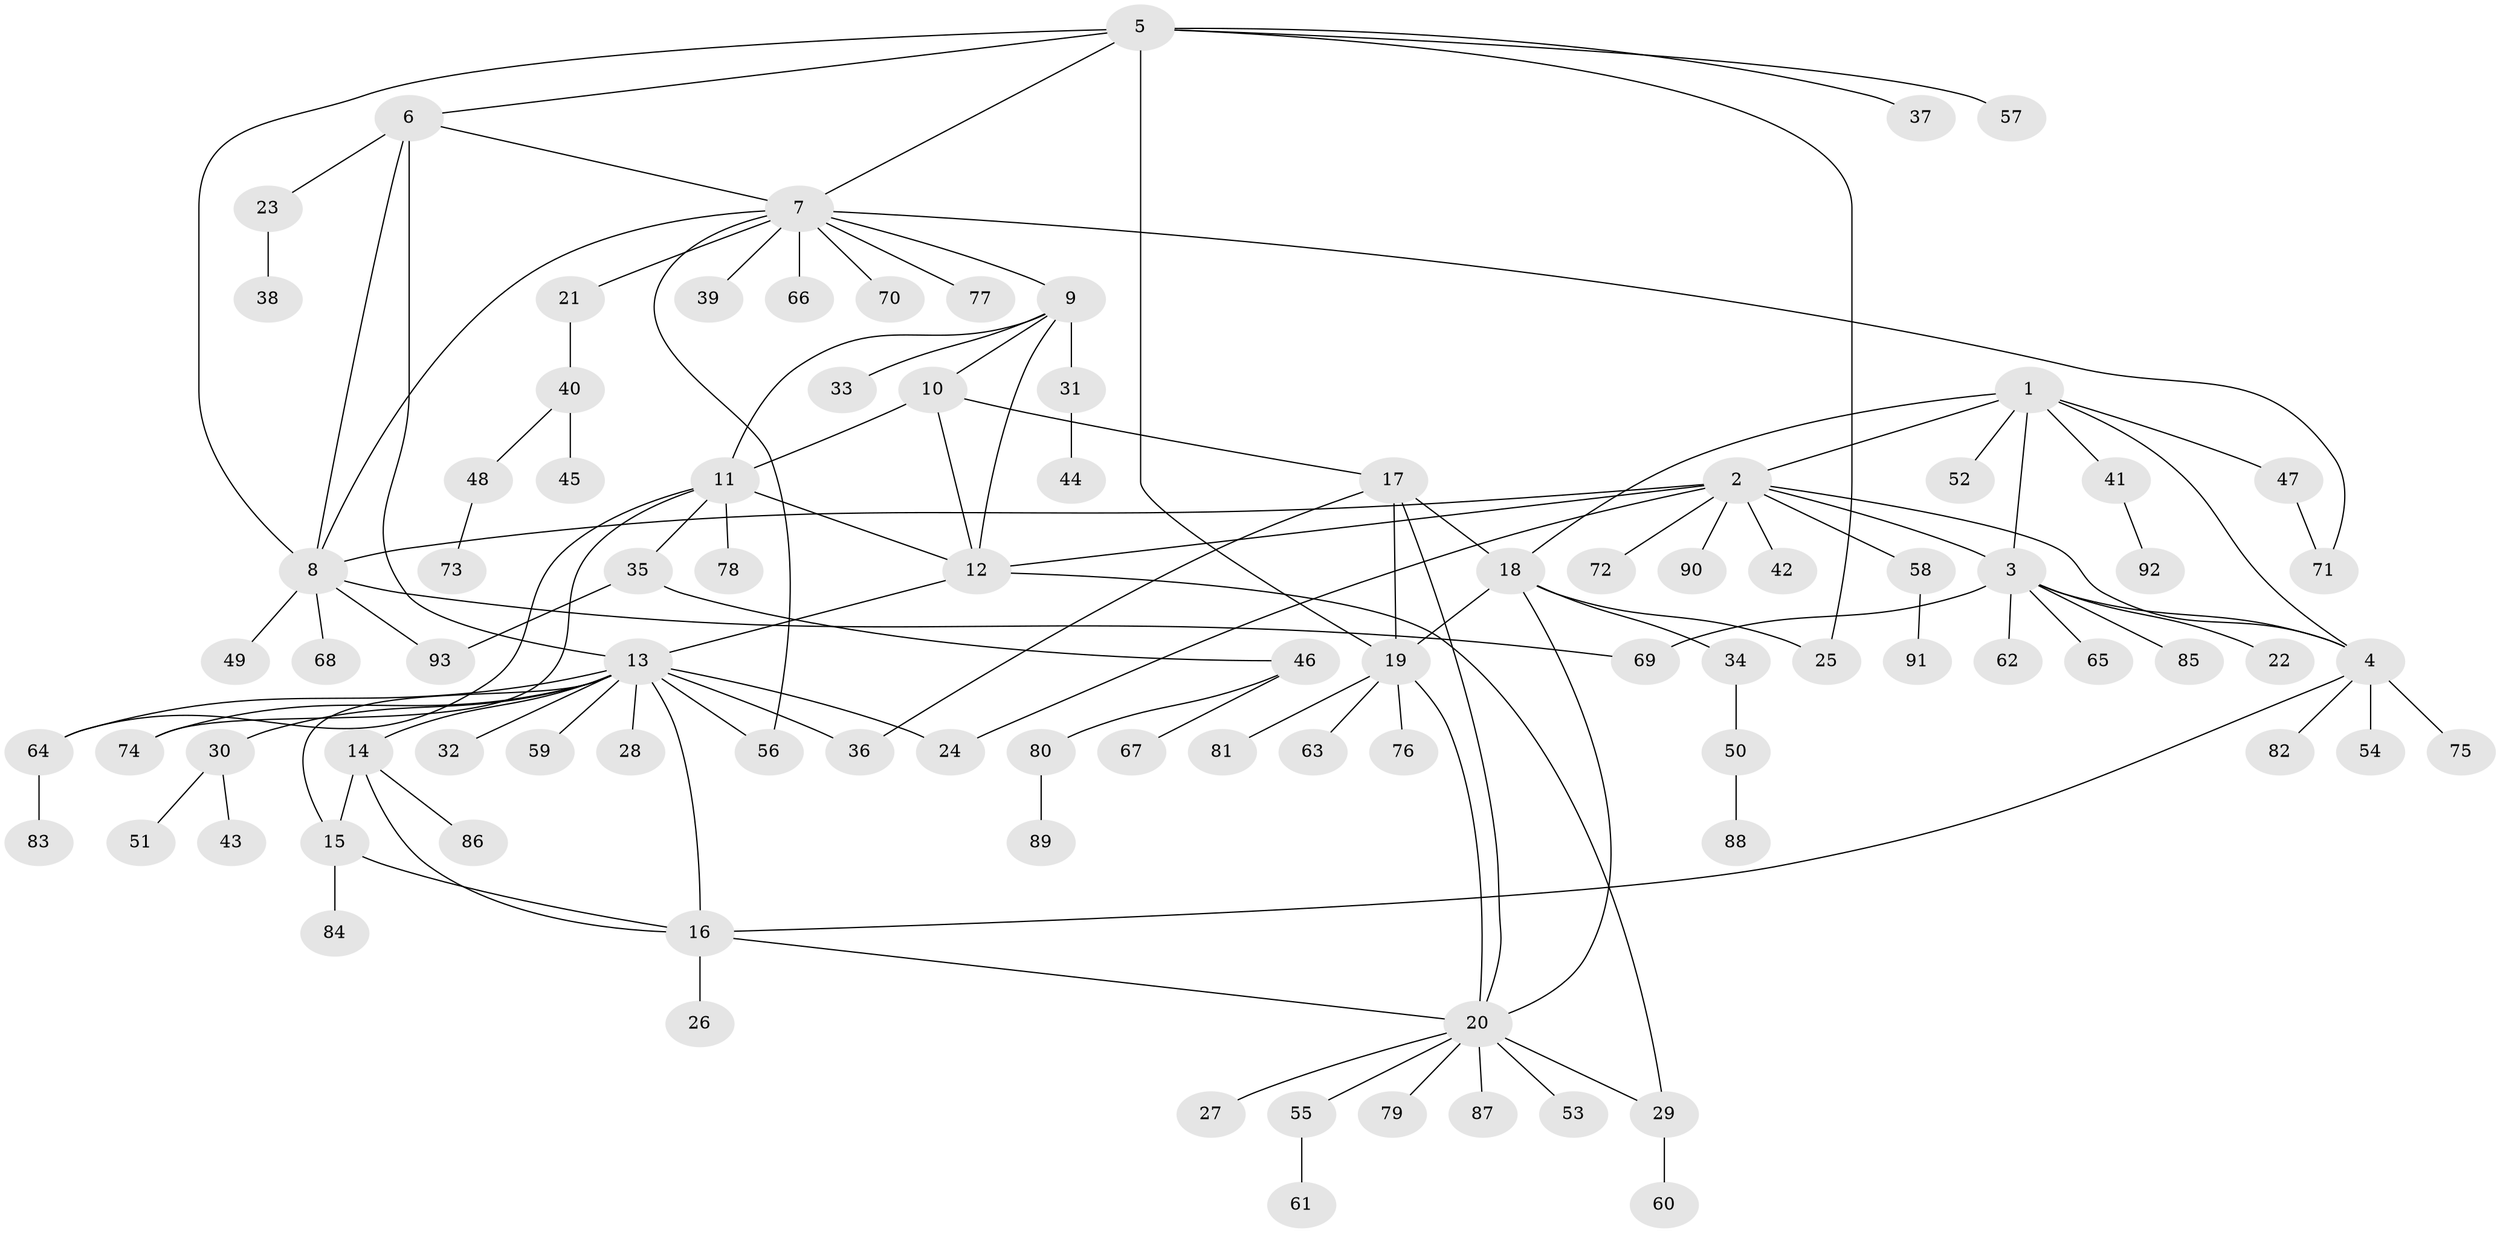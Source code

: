// coarse degree distribution, {13: 0.015384615384615385, 9: 0.015384615384615385, 7: 0.015384615384615385, 14: 0.015384615384615385, 5: 0.03076923076923077, 6: 0.03076923076923077, 4: 0.015384615384615385, 12: 0.03076923076923077, 1: 0.676923076923077, 2: 0.13846153846153847, 3: 0.015384615384615385}
// Generated by graph-tools (version 1.1) at 2025/58/03/04/25 21:58:46]
// undirected, 93 vertices, 123 edges
graph export_dot {
graph [start="1"]
  node [color=gray90,style=filled];
  1;
  2;
  3;
  4;
  5;
  6;
  7;
  8;
  9;
  10;
  11;
  12;
  13;
  14;
  15;
  16;
  17;
  18;
  19;
  20;
  21;
  22;
  23;
  24;
  25;
  26;
  27;
  28;
  29;
  30;
  31;
  32;
  33;
  34;
  35;
  36;
  37;
  38;
  39;
  40;
  41;
  42;
  43;
  44;
  45;
  46;
  47;
  48;
  49;
  50;
  51;
  52;
  53;
  54;
  55;
  56;
  57;
  58;
  59;
  60;
  61;
  62;
  63;
  64;
  65;
  66;
  67;
  68;
  69;
  70;
  71;
  72;
  73;
  74;
  75;
  76;
  77;
  78;
  79;
  80;
  81;
  82;
  83;
  84;
  85;
  86;
  87;
  88;
  89;
  90;
  91;
  92;
  93;
  1 -- 2;
  1 -- 3;
  1 -- 4;
  1 -- 18;
  1 -- 41;
  1 -- 47;
  1 -- 52;
  2 -- 3;
  2 -- 4;
  2 -- 8;
  2 -- 12;
  2 -- 24;
  2 -- 42;
  2 -- 58;
  2 -- 72;
  2 -- 90;
  3 -- 4;
  3 -- 22;
  3 -- 62;
  3 -- 65;
  3 -- 69;
  3 -- 85;
  4 -- 16;
  4 -- 54;
  4 -- 75;
  4 -- 82;
  5 -- 6;
  5 -- 7;
  5 -- 8;
  5 -- 19;
  5 -- 25;
  5 -- 37;
  5 -- 57;
  6 -- 7;
  6 -- 8;
  6 -- 13;
  6 -- 23;
  7 -- 8;
  7 -- 9;
  7 -- 21;
  7 -- 39;
  7 -- 56;
  7 -- 66;
  7 -- 70;
  7 -- 71;
  7 -- 77;
  8 -- 49;
  8 -- 68;
  8 -- 69;
  8 -- 93;
  9 -- 10;
  9 -- 11;
  9 -- 12;
  9 -- 31;
  9 -- 33;
  10 -- 11;
  10 -- 12;
  10 -- 17;
  11 -- 12;
  11 -- 35;
  11 -- 64;
  11 -- 74;
  11 -- 78;
  12 -- 13;
  12 -- 29;
  13 -- 14;
  13 -- 15;
  13 -- 16;
  13 -- 24;
  13 -- 28;
  13 -- 30;
  13 -- 32;
  13 -- 36;
  13 -- 56;
  13 -- 59;
  13 -- 64;
  13 -- 74;
  14 -- 15;
  14 -- 16;
  14 -- 86;
  15 -- 16;
  15 -- 84;
  16 -- 20;
  16 -- 26;
  17 -- 18;
  17 -- 19;
  17 -- 20;
  17 -- 36;
  18 -- 19;
  18 -- 20;
  18 -- 25;
  18 -- 34;
  19 -- 20;
  19 -- 63;
  19 -- 76;
  19 -- 81;
  20 -- 27;
  20 -- 29;
  20 -- 53;
  20 -- 55;
  20 -- 79;
  20 -- 87;
  21 -- 40;
  23 -- 38;
  29 -- 60;
  30 -- 43;
  30 -- 51;
  31 -- 44;
  34 -- 50;
  35 -- 46;
  35 -- 93;
  40 -- 45;
  40 -- 48;
  41 -- 92;
  46 -- 67;
  46 -- 80;
  47 -- 71;
  48 -- 73;
  50 -- 88;
  55 -- 61;
  58 -- 91;
  64 -- 83;
  80 -- 89;
}
